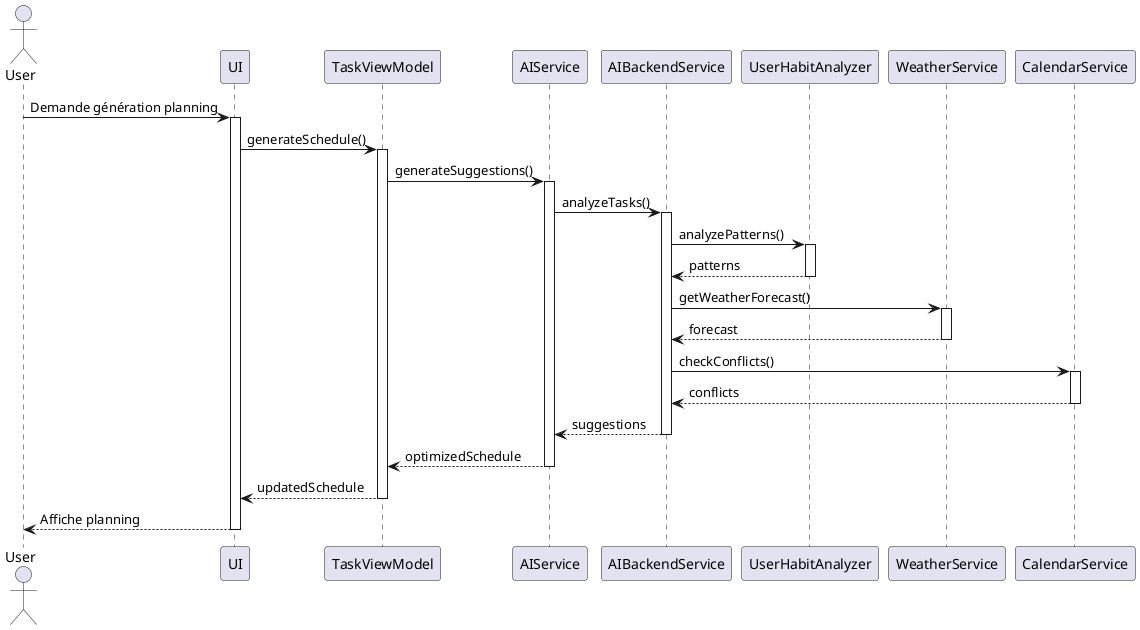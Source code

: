 @startuml
actor User
participant "UI" as ui
participant "TaskViewModel" as vm
participant "AIService" as ai
participant "AIBackendService" as backend
participant "UserHabitAnalyzer" as analyzer
participant "WeatherService" as weather
participant "CalendarService" as calendar

User -> ui : Demande génération planning
activate ui
ui -> vm : generateSchedule()
activate vm
vm -> ai : generateSuggestions()
activate ai

ai -> backend : analyzeTasks()
activate backend
backend -> analyzer : analyzePatterns()
activate analyzer
analyzer --> backend : patterns
deactivate analyzer

backend -> weather : getWeatherForecast()
activate weather
weather --> backend : forecast
deactivate weather

backend -> calendar : checkConflicts()
activate calendar
calendar --> backend : conflicts
deactivate calendar

backend --> ai : suggestions
deactivate backend

ai --> vm : optimizedSchedule
deactivate ai

vm --> ui : updatedSchedule
deactivate vm

ui --> User : Affiche planning
deactivate ui
@enduml
